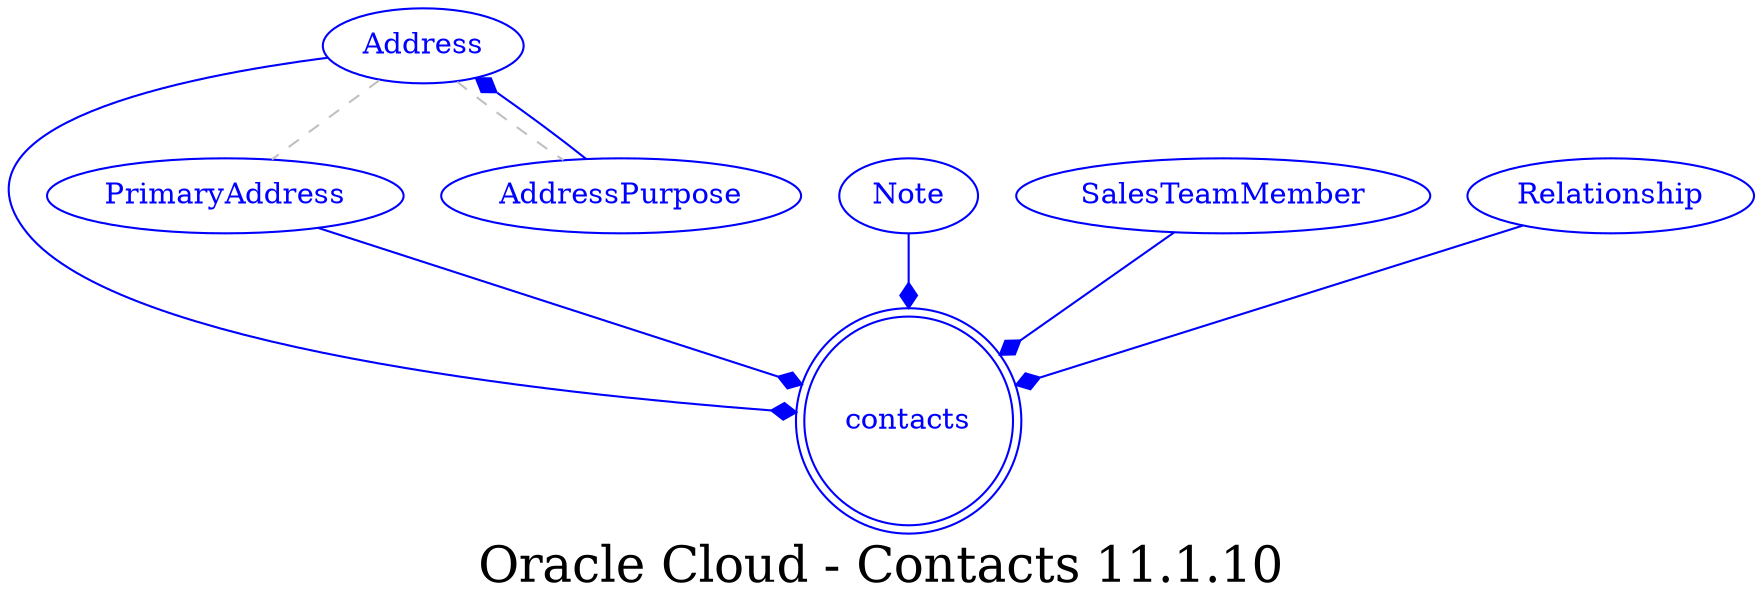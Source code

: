digraph LexiconGraph {
graph[label="Oracle Cloud - Contacts 11.1.10", fontsize=24]
splines=true
"contacts" [color=blue, fontcolor=blue, shape=doublecircle]
"PrimaryAddress" -> "contacts" [color=blue, fontcolor=blue, arrowhead=diamond, arrowtail=none]
"PrimaryAddress" [color=blue, fontcolor=blue, shape=ellipse]
"Address" -> "PrimaryAddress" [color=grey, fontcolor=grey, arrowhead=none, arrowtail=none, style=dashed]
"Address" -> "contacts" [color=blue, fontcolor=blue, arrowhead=diamond, arrowtail=none]
"Address" [color=blue, fontcolor=blue, shape=ellipse]
"AddressPurpose" -> "Address" [color=blue, fontcolor=blue, arrowhead=diamond, arrowtail=none]
"AddressPurpose" [color=blue, fontcolor=blue, shape=ellipse]
"Address" -> "AddressPurpose" [color=grey, fontcolor=grey, arrowhead=none, arrowtail=none, style=dashed]
"Note" -> "contacts" [color=blue, fontcolor=blue, arrowhead=diamond, arrowtail=none]
"Note" [color=blue, fontcolor=blue, shape=ellipse]
"SalesTeamMember" -> "contacts" [color=blue, fontcolor=blue, arrowhead=diamond, arrowtail=none]
"SalesTeamMember" [color=blue, fontcolor=blue, shape=ellipse]
"Relationship" -> "contacts" [color=blue, fontcolor=blue, arrowhead=diamond, arrowtail=none]
"Relationship" [color=blue, fontcolor=blue, shape=ellipse]
}
